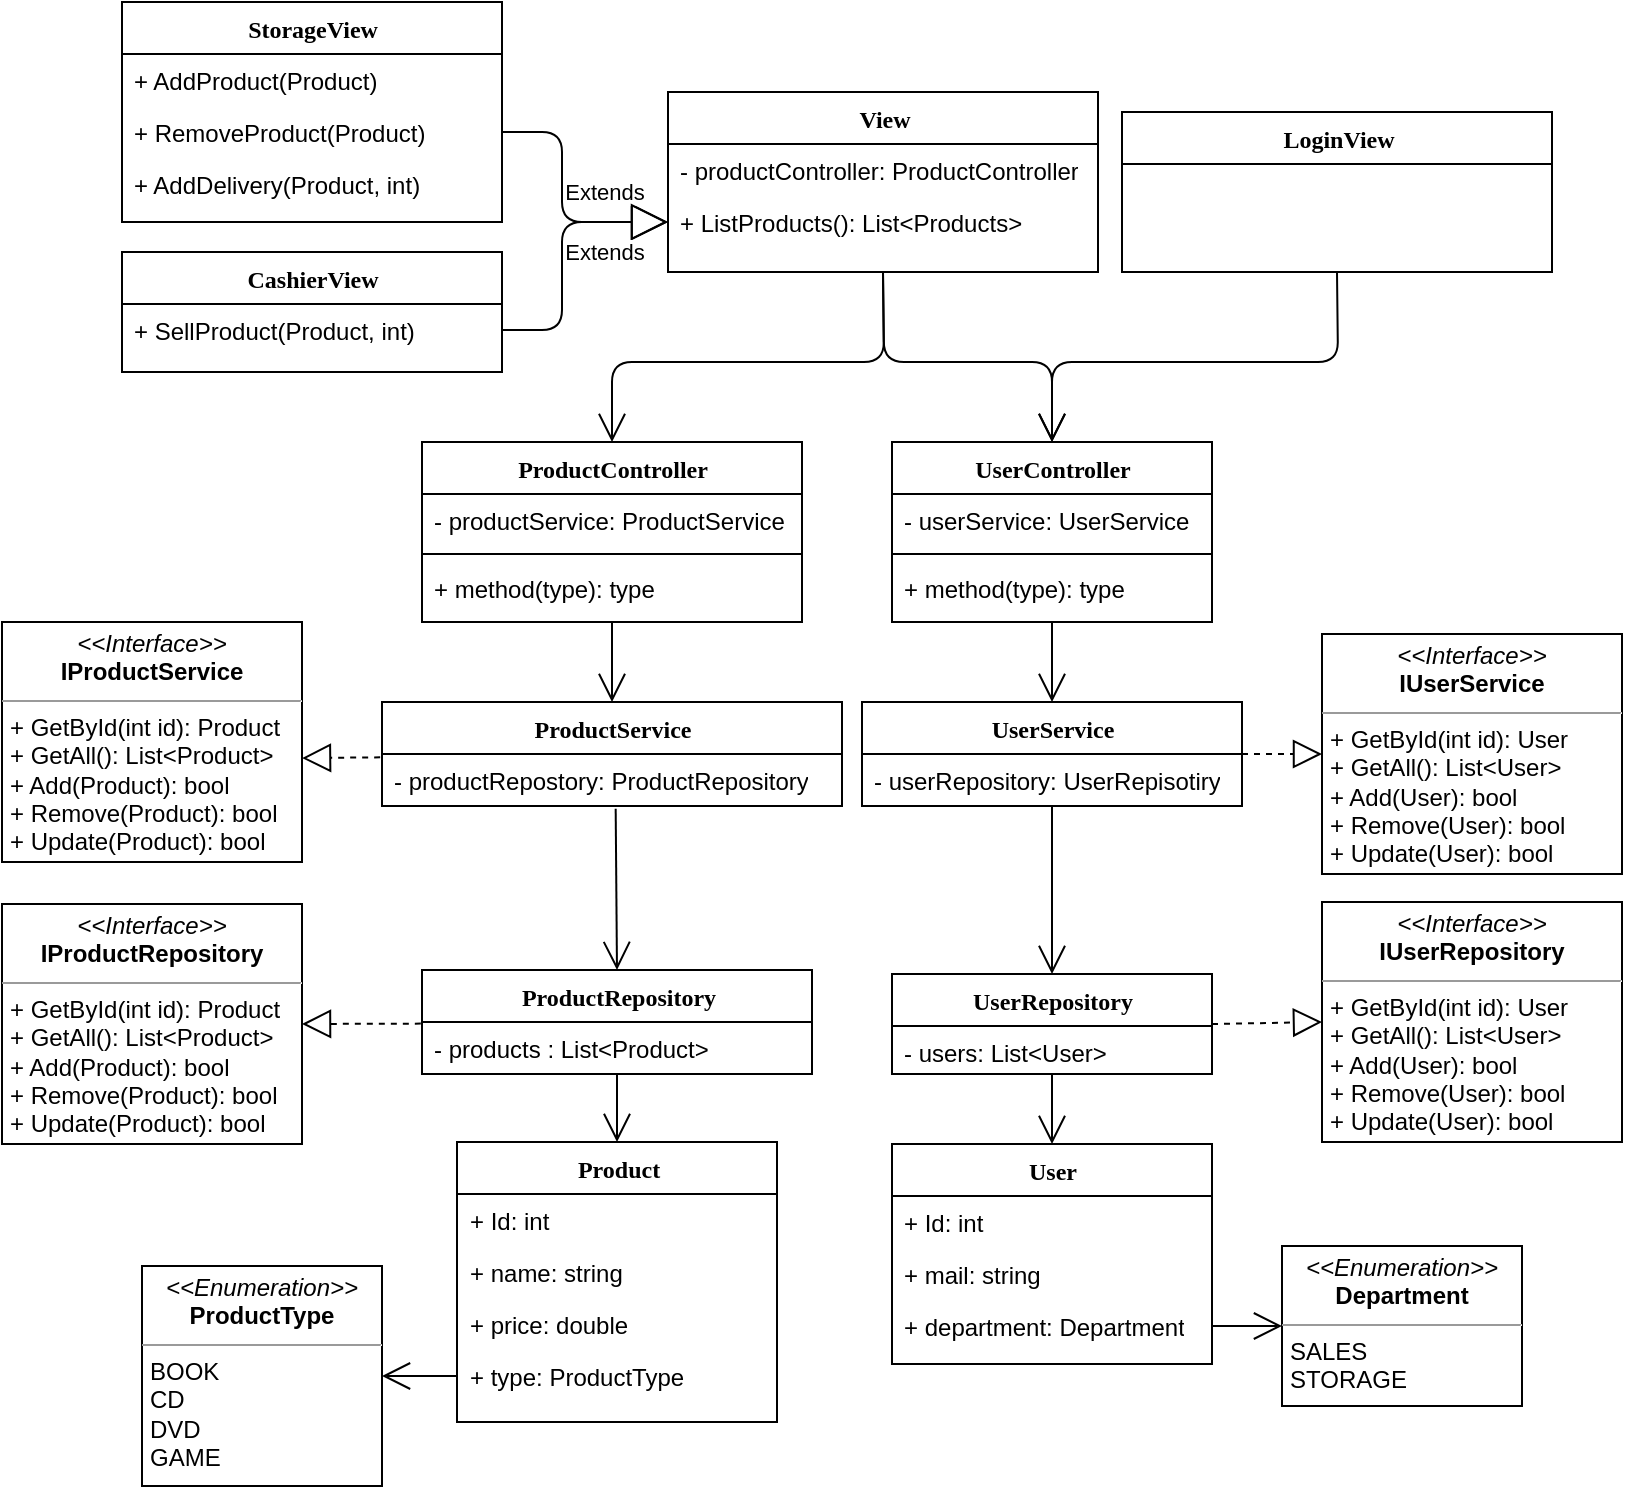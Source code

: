 <mxfile version="12.8.1" type="device"><diagram name="Page-1" id="9f46799a-70d6-7492-0946-bef42562c5a5"><mxGraphModel dx="1303" dy="1593" grid="1" gridSize="10" guides="1" tooltips="1" connect="1" arrows="1" fold="1" page="1" pageScale="1" pageWidth="1100" pageHeight="850" background="#ffffff" math="0" shadow="0"><root><mxCell id="0"/><mxCell id="1" parent="0"/><mxCell id="78961159f06e98e8-17" value="Product" style="swimlane;html=1;fontStyle=1;align=center;verticalAlign=top;childLayout=stackLayout;horizontal=1;startSize=26;horizontalStack=0;resizeParent=1;resizeLast=0;collapsible=1;marginBottom=0;swimlaneFillColor=#ffffff;rounded=0;shadow=0;comic=0;labelBackgroundColor=none;strokeWidth=1;fillColor=none;fontFamily=Verdana;fontSize=12" parent="1" vertex="1"><mxGeometry x="337.5" y="440" width="160" height="140" as="geometry"/></mxCell><mxCell id="78961159f06e98e8-21" value="+ Id: int" style="text;html=1;strokeColor=none;fillColor=none;align=left;verticalAlign=top;spacingLeft=4;spacingRight=4;whiteSpace=wrap;overflow=hidden;rotatable=0;points=[[0,0.5],[1,0.5]];portConstraint=eastwest;" parent="78961159f06e98e8-17" vertex="1"><mxGeometry y="26" width="160" height="26" as="geometry"/></mxCell><mxCell id="0bkyjAdQQClNHAc4ruux-62" value="+ name: string" style="text;html=1;strokeColor=none;fillColor=none;align=left;verticalAlign=top;spacingLeft=4;spacingRight=4;whiteSpace=wrap;overflow=hidden;rotatable=0;points=[[0,0.5],[1,0.5]];portConstraint=eastwest;" parent="78961159f06e98e8-17" vertex="1"><mxGeometry y="52" width="160" height="26" as="geometry"/></mxCell><mxCell id="0bkyjAdQQClNHAc4ruux-63" value="+ price: double" style="text;html=1;strokeColor=none;fillColor=none;align=left;verticalAlign=top;spacingLeft=4;spacingRight=4;whiteSpace=wrap;overflow=hidden;rotatable=0;points=[[0,0.5],[1,0.5]];portConstraint=eastwest;" parent="78961159f06e98e8-17" vertex="1"><mxGeometry y="78" width="160" height="26" as="geometry"/></mxCell><mxCell id="EcRTs48C65KYlkjp_YQp-9" value="+ type: ProductType" style="text;html=1;strokeColor=none;fillColor=none;align=left;verticalAlign=top;spacingLeft=4;spacingRight=4;whiteSpace=wrap;overflow=hidden;rotatable=0;points=[[0,0.5],[1,0.5]];portConstraint=eastwest;" vertex="1" parent="78961159f06e98e8-17"><mxGeometry y="104" width="160" height="26" as="geometry"/></mxCell><mxCell id="78961159f06e98e8-30" value="ProductController" style="swimlane;html=1;fontStyle=1;align=center;verticalAlign=top;childLayout=stackLayout;horizontal=1;startSize=26;horizontalStack=0;resizeParent=1;resizeLast=0;collapsible=1;marginBottom=0;swimlaneFillColor=#ffffff;rounded=0;shadow=0;comic=0;labelBackgroundColor=none;strokeWidth=1;fillColor=none;fontFamily=Verdana;fontSize=12" parent="1" vertex="1"><mxGeometry x="320" y="90" width="190" height="90" as="geometry"/></mxCell><mxCell id="78961159f06e98e8-31" value="- productService: ProductService" style="text;html=1;strokeColor=none;fillColor=none;align=left;verticalAlign=top;spacingLeft=4;spacingRight=4;whiteSpace=wrap;overflow=hidden;rotatable=0;points=[[0,0.5],[1,0.5]];portConstraint=eastwest;" parent="78961159f06e98e8-30" vertex="1"><mxGeometry y="26" width="190" height="26" as="geometry"/></mxCell><mxCell id="78961159f06e98e8-38" value="" style="line;html=1;strokeWidth=1;fillColor=none;align=left;verticalAlign=middle;spacingTop=-1;spacingLeft=3;spacingRight=3;rotatable=0;labelPosition=right;points=[];portConstraint=eastwest;" parent="78961159f06e98e8-30" vertex="1"><mxGeometry y="52" width="190" height="8" as="geometry"/></mxCell><mxCell id="2uxWiu-USM1Q02Om_RPY-19" value="+ method(type): type" style="text;html=1;strokeColor=none;fillColor=none;align=left;verticalAlign=top;spacingLeft=4;spacingRight=4;whiteSpace=wrap;overflow=hidden;rotatable=0;points=[[0,0.5],[1,0.5]];portConstraint=eastwest;" parent="78961159f06e98e8-30" vertex="1"><mxGeometry y="60" width="190" height="26" as="geometry"/></mxCell><mxCell id="0bkyjAdQQClNHAc4ruux-10" value="UserController" style="swimlane;html=1;fontStyle=1;align=center;verticalAlign=top;childLayout=stackLayout;horizontal=1;startSize=26;horizontalStack=0;resizeParent=1;resizeLast=0;collapsible=1;marginBottom=0;swimlaneFillColor=#ffffff;rounded=0;shadow=0;comic=0;labelBackgroundColor=none;strokeWidth=1;fillColor=none;fontFamily=Verdana;fontSize=12" parent="1" vertex="1"><mxGeometry x="555" y="90" width="160" height="90" as="geometry"/></mxCell><mxCell id="0bkyjAdQQClNHAc4ruux-11" value="- userService: UserService" style="text;html=1;strokeColor=none;fillColor=none;align=left;verticalAlign=top;spacingLeft=4;spacingRight=4;whiteSpace=wrap;overflow=hidden;rotatable=0;points=[[0,0.5],[1,0.5]];portConstraint=eastwest;" parent="0bkyjAdQQClNHAc4ruux-10" vertex="1"><mxGeometry y="26" width="160" height="26" as="geometry"/></mxCell><mxCell id="0bkyjAdQQClNHAc4ruux-16" value="" style="line;html=1;strokeWidth=1;fillColor=none;align=left;verticalAlign=middle;spacingTop=-1;spacingLeft=3;spacingRight=3;rotatable=0;labelPosition=right;points=[];portConstraint=eastwest;" parent="0bkyjAdQQClNHAc4ruux-10" vertex="1"><mxGeometry y="52" width="160" height="8" as="geometry"/></mxCell><mxCell id="0bkyjAdQQClNHAc4ruux-17" value="+ method(type): type" style="text;html=1;strokeColor=none;fillColor=none;align=left;verticalAlign=top;spacingLeft=4;spacingRight=4;whiteSpace=wrap;overflow=hidden;rotatable=0;points=[[0,0.5],[1,0.5]];portConstraint=eastwest;" parent="0bkyjAdQQClNHAc4ruux-10" vertex="1"><mxGeometry y="60" width="160" height="26" as="geometry"/></mxCell><mxCell id="0bkyjAdQQClNHAc4ruux-19" value="View" style="swimlane;html=1;fontStyle=1;align=center;verticalAlign=top;childLayout=stackLayout;horizontal=1;startSize=26;horizontalStack=0;resizeParent=1;resizeLast=0;collapsible=1;marginBottom=0;swimlaneFillColor=#ffffff;rounded=0;shadow=0;comic=0;labelBackgroundColor=none;strokeWidth=1;fillColor=none;fontFamily=Verdana;fontSize=12" parent="1" vertex="1"><mxGeometry x="443" y="-85" width="215" height="90" as="geometry"/></mxCell><mxCell id="0bkyjAdQQClNHAc4ruux-20" value="- productController: ProductController" style="text;html=1;strokeColor=none;fillColor=none;align=left;verticalAlign=top;spacingLeft=4;spacingRight=4;whiteSpace=wrap;overflow=hidden;rotatable=0;points=[[0,0.5],[1,0.5]];portConstraint=eastwest;" parent="0bkyjAdQQClNHAc4ruux-19" vertex="1"><mxGeometry y="26" width="215" height="26" as="geometry"/></mxCell><mxCell id="0bkyjAdQQClNHAc4ruux-26" value="+ ListProducts(): List&amp;lt;Products&amp;gt;" style="text;html=1;strokeColor=none;fillColor=none;align=left;verticalAlign=top;spacingLeft=4;spacingRight=4;whiteSpace=wrap;overflow=hidden;rotatable=0;points=[[0,0.5],[1,0.5]];portConstraint=eastwest;" parent="0bkyjAdQQClNHAc4ruux-19" vertex="1"><mxGeometry y="52" width="215" height="26" as="geometry"/></mxCell><mxCell id="0bkyjAdQQClNHAc4ruux-28" value="UserService" style="swimlane;html=1;fontStyle=1;align=center;verticalAlign=top;childLayout=stackLayout;horizontal=1;startSize=26;horizontalStack=0;resizeParent=1;resizeLast=0;collapsible=1;marginBottom=0;swimlaneFillColor=#ffffff;rounded=0;shadow=0;comic=0;labelBackgroundColor=none;strokeWidth=1;fillColor=none;fontFamily=Verdana;fontSize=12" parent="1" vertex="1"><mxGeometry x="540" y="220" width="190" height="52" as="geometry"/></mxCell><mxCell id="0bkyjAdQQClNHAc4ruux-29" value="- userRepository: UserRepisotiry" style="text;html=1;strokeColor=none;fillColor=none;align=left;verticalAlign=top;spacingLeft=4;spacingRight=4;whiteSpace=wrap;overflow=hidden;rotatable=0;points=[[0,0.5],[1,0.5]];portConstraint=eastwest;" parent="0bkyjAdQQClNHAc4ruux-28" vertex="1"><mxGeometry y="26" width="190" height="26" as="geometry"/></mxCell><mxCell id="0bkyjAdQQClNHAc4ruux-37" value="ProductRepository" style="swimlane;html=1;fontStyle=1;align=center;verticalAlign=top;childLayout=stackLayout;horizontal=1;startSize=26;horizontalStack=0;resizeParent=1;resizeLast=0;collapsible=1;marginBottom=0;swimlaneFillColor=#ffffff;rounded=0;shadow=0;comic=0;labelBackgroundColor=none;strokeWidth=1;fillColor=none;fontFamily=Verdana;fontSize=12" parent="1" vertex="1"><mxGeometry x="320" y="354" width="195" height="52" as="geometry"/></mxCell><mxCell id="0bkyjAdQQClNHAc4ruux-38" value="- products : List&amp;lt;Product&amp;gt;" style="text;html=1;strokeColor=none;fillColor=none;align=left;verticalAlign=top;spacingLeft=4;spacingRight=4;whiteSpace=wrap;overflow=hidden;rotatable=0;points=[[0,0.5],[1,0.5]];portConstraint=eastwest;" parent="0bkyjAdQQClNHAc4ruux-37" vertex="1"><mxGeometry y="26" width="195" height="26" as="geometry"/></mxCell><mxCell id="0bkyjAdQQClNHAc4ruux-47" value="ProductService" style="swimlane;html=1;fontStyle=1;align=center;verticalAlign=top;childLayout=stackLayout;horizontal=1;startSize=26;horizontalStack=0;resizeParent=1;resizeLast=0;collapsible=1;marginBottom=0;swimlaneFillColor=#ffffff;rounded=0;shadow=0;comic=0;labelBackgroundColor=none;strokeWidth=1;fillColor=none;fontFamily=Verdana;fontSize=12" parent="1" vertex="1"><mxGeometry x="300" y="220" width="230" height="52" as="geometry"/></mxCell><mxCell id="0bkyjAdQQClNHAc4ruux-48" value="- productRepostory: ProductRepository" style="text;html=1;strokeColor=none;fillColor=none;align=left;verticalAlign=top;spacingLeft=4;spacingRight=4;whiteSpace=wrap;overflow=hidden;rotatable=0;points=[[0,0.5],[1,0.5]];portConstraint=eastwest;" parent="0bkyjAdQQClNHAc4ruux-47" vertex="1"><mxGeometry y="26" width="230" height="26" as="geometry"/></mxCell><mxCell id="0bkyjAdQQClNHAc4ruux-57" value="UserRepository" style="swimlane;html=1;fontStyle=1;align=center;verticalAlign=top;childLayout=stackLayout;horizontal=1;startSize=26;horizontalStack=0;resizeParent=1;resizeLast=0;collapsible=1;marginBottom=0;swimlaneFillColor=#ffffff;rounded=0;shadow=0;comic=0;labelBackgroundColor=none;strokeWidth=1;fillColor=none;fontFamily=Verdana;fontSize=12" parent="1" vertex="1"><mxGeometry x="555" y="356" width="160" height="50" as="geometry"/></mxCell><mxCell id="0bkyjAdQQClNHAc4ruux-58" value="- users: List&amp;lt;User&amp;gt;" style="text;html=1;strokeColor=none;fillColor=none;align=left;verticalAlign=top;spacingLeft=4;spacingRight=4;whiteSpace=wrap;overflow=hidden;rotatable=0;points=[[0,0.5],[1,0.5]];portConstraint=eastwest;" parent="0bkyjAdQQClNHAc4ruux-57" vertex="1"><mxGeometry y="26" width="160" height="24" as="geometry"/></mxCell><mxCell id="0bkyjAdQQClNHAc4ruux-64" value="" style="endArrow=open;endFill=1;endSize=12;html=1;entryX=0.5;entryY=0;entryDx=0;entryDy=0;exitX=0.5;exitY=1;exitDx=0;exitDy=0;" parent="1" source="78961159f06e98e8-30" target="0bkyjAdQQClNHAc4ruux-47" edge="1"><mxGeometry width="160" relative="1" as="geometry"><mxPoint x="405" y="230" as="sourcePoint"/><mxPoint x="350" y="190" as="targetPoint"/></mxGeometry></mxCell><mxCell id="0bkyjAdQQClNHAc4ruux-65" value="" style="endArrow=open;endFill=1;endSize=12;html=1;entryX=0.5;entryY=0;entryDx=0;entryDy=0;exitX=0.508;exitY=1.054;exitDx=0;exitDy=0;exitPerimeter=0;" parent="1" source="0bkyjAdQQClNHAc4ruux-48" target="0bkyjAdQQClNHAc4ruux-37" edge="1"><mxGeometry width="160" relative="1" as="geometry"><mxPoint x="400" y="300" as="sourcePoint"/><mxPoint x="370" y="440" as="targetPoint"/></mxGeometry></mxCell><mxCell id="2uxWiu-USM1Q02Om_RPY-1" value="" style="endArrow=open;endFill=1;endSize=12;html=1;entryX=0.5;entryY=0;entryDx=0;entryDy=0;exitX=0.5;exitY=1;exitDx=0;exitDy=0;" parent="1" source="0bkyjAdQQClNHAc4ruux-19" target="78961159f06e98e8-30" edge="1"><mxGeometry width="160" relative="1" as="geometry"><mxPoint x="560" y="-50" as="sourcePoint"/><mxPoint x="430" y="50" as="targetPoint"/><Array as="points"><mxPoint x="551" y="50"/><mxPoint x="415" y="50"/></Array></mxGeometry></mxCell><mxCell id="2uxWiu-USM1Q02Om_RPY-2" value="" style="endArrow=open;endFill=1;endSize=12;html=1;entryX=0.5;entryY=0;entryDx=0;entryDy=0;exitX=0.5;exitY=1;exitDx=0;exitDy=0;" parent="1" source="0bkyjAdQQClNHAc4ruux-19" target="0bkyjAdQQClNHAc4ruux-10" edge="1"><mxGeometry width="160" relative="1" as="geometry"><mxPoint x="560" y="-50" as="sourcePoint"/><mxPoint x="790" y="140" as="targetPoint"/><Array as="points"><mxPoint x="551" y="50"/><mxPoint x="635" y="50"/></Array></mxGeometry></mxCell><mxCell id="2uxWiu-USM1Q02Om_RPY-3" value="" style="endArrow=open;endFill=1;endSize=12;html=1;exitX=0.5;exitY=1;exitDx=0;exitDy=0;entryX=0.5;entryY=0;entryDx=0;entryDy=0;" parent="1" source="0bkyjAdQQClNHAc4ruux-37" target="78961159f06e98e8-17" edge="1"><mxGeometry width="160" relative="1" as="geometry"><mxPoint x="160" y="500" as="sourcePoint"/><mxPoint x="320" y="500" as="targetPoint"/></mxGeometry></mxCell><mxCell id="2uxWiu-USM1Q02Om_RPY-4" value="" style="endArrow=open;endFill=1;endSize=12;html=1;exitX=0.5;exitY=1;exitDx=0;exitDy=0;entryX=0.5;entryY=0;entryDx=0;entryDy=0;" parent="1" source="0bkyjAdQQClNHAc4ruux-10" target="0bkyjAdQQClNHAc4ruux-28" edge="1"><mxGeometry width="160" relative="1" as="geometry"><mxPoint x="513" y="200" as="sourcePoint"/><mxPoint x="620" y="220" as="targetPoint"/></mxGeometry></mxCell><mxCell id="2uxWiu-USM1Q02Om_RPY-5" value="" style="endArrow=open;endFill=1;endSize=12;html=1;entryX=0.5;entryY=0;entryDx=0;entryDy=0;" parent="1" source="0bkyjAdQQClNHAc4ruux-29" target="0bkyjAdQQClNHAc4ruux-57" edge="1"><mxGeometry width="160" relative="1" as="geometry"><mxPoint x="580" y="283" as="sourcePoint"/><mxPoint x="893" y="360" as="targetPoint"/></mxGeometry></mxCell><mxCell id="2uxWiu-USM1Q02Om_RPY-7" value="" style="endArrow=open;endFill=1;endSize=12;html=1;entryX=0.5;entryY=0;entryDx=0;entryDy=0;" parent="1" source="0bkyjAdQQClNHAc4ruux-58" target="EcRTs48C65KYlkjp_YQp-31" edge="1"><mxGeometry width="160" relative="1" as="geometry"><mxPoint x="619.36" y="440.938" as="sourcePoint"/><mxPoint x="609.616" y="500" as="targetPoint"/></mxGeometry></mxCell><mxCell id="2uxWiu-USM1Q02Om_RPY-9" value="&lt;p style=&quot;margin: 0px ; margin-top: 4px ; text-align: center&quot;&gt;&lt;i&gt;&amp;lt;&amp;lt;Interface&amp;gt;&amp;gt;&lt;/i&gt;&lt;br&gt;&lt;b&gt;IProductRepository&lt;/b&gt;&lt;/p&gt;&lt;hr size=&quot;1&quot;&gt;&lt;p style=&quot;margin: 0px ; margin-left: 4px&quot;&gt;+ GetById(int id): Product&lt;/p&gt;&lt;p style=&quot;margin: 0px ; margin-left: 4px&quot;&gt;+ GetAll(): List&amp;lt;Product&amp;gt;&lt;/p&gt;&lt;p style=&quot;margin: 0px ; margin-left: 4px&quot;&gt;+ Add(Product): bool&lt;/p&gt;&lt;p style=&quot;margin: 0px ; margin-left: 4px&quot;&gt;+ Remove(Product): bool&lt;/p&gt;&lt;p style=&quot;margin: 0px ; margin-left: 4px&quot;&gt;+ Update(Product): bool&lt;/p&gt;" style="verticalAlign=top;align=left;overflow=fill;fontSize=12;fontFamily=Helvetica;html=1;" parent="1" vertex="1"><mxGeometry x="110" y="321" width="150" height="120" as="geometry"/></mxCell><mxCell id="2uxWiu-USM1Q02Om_RPY-13" value="" style="endArrow=block;dashed=1;endFill=0;endSize=12;html=1;entryX=1;entryY=0.5;entryDx=0;entryDy=0;exitX=-0.003;exitY=0.031;exitDx=0;exitDy=0;exitPerimeter=0;" parent="1" source="0bkyjAdQQClNHAc4ruux-38" target="2uxWiu-USM1Q02Om_RPY-9" edge="1"><mxGeometry width="160" relative="1" as="geometry"><mxPoint x="100" y="620" as="sourcePoint"/><mxPoint x="260" y="620" as="targetPoint"/></mxGeometry></mxCell><mxCell id="2uxWiu-USM1Q02Om_RPY-14" value="" style="endArrow=block;dashed=1;endFill=0;endSize=12;html=1;exitX=-0.004;exitY=0.064;exitDx=0;exitDy=0;exitPerimeter=0;entryX=1;entryY=0.567;entryDx=0;entryDy=0;entryPerimeter=0;" parent="1" source="0bkyjAdQQClNHAc4ruux-48" target="EcRTs48C65KYlkjp_YQp-1" edge="1"><mxGeometry width="160" relative="1" as="geometry"><mxPoint x="230" y="200" as="sourcePoint"/><mxPoint x="260" y="276" as="targetPoint"/></mxGeometry></mxCell><mxCell id="2uxWiu-USM1Q02Om_RPY-18" value="&lt;p style=&quot;margin: 0px ; margin-top: 4px ; text-align: center&quot;&gt;&lt;i&gt;&amp;lt;&amp;lt;Enumeration&amp;gt;&amp;gt;&lt;/i&gt;&lt;br&gt;&lt;b&gt;ProductType&lt;/b&gt;&lt;/p&gt;&lt;hr size=&quot;1&quot;&gt;&lt;p style=&quot;margin: 0px ; margin-left: 4px&quot;&gt;BOOK&lt;/p&gt;&lt;p style=&quot;margin: 0px ; margin-left: 4px&quot;&gt;CD&lt;/p&gt;&lt;p style=&quot;margin: 0px ; margin-left: 4px&quot;&gt;DVD&lt;/p&gt;&lt;p style=&quot;margin: 0px ; margin-left: 4px&quot;&gt;GAME&lt;/p&gt;" style="verticalAlign=top;align=left;overflow=fill;fontSize=12;fontFamily=Helvetica;html=1;" parent="1" vertex="1"><mxGeometry x="180" y="502" width="120" height="110" as="geometry"/></mxCell><mxCell id="EcRTs48C65KYlkjp_YQp-1" value="&lt;p style=&quot;margin: 0px ; margin-top: 4px ; text-align: center&quot;&gt;&lt;i&gt;&amp;lt;&amp;lt;Interface&amp;gt;&amp;gt;&lt;/i&gt;&lt;br&gt;&lt;b&gt;IProductService&lt;/b&gt;&lt;/p&gt;&lt;hr size=&quot;1&quot;&gt;&lt;p style=&quot;margin: 0px ; margin-left: 4px&quot;&gt;+ GetById(int id): Product&lt;/p&gt;&lt;p style=&quot;margin: 0px ; margin-left: 4px&quot;&gt;+ GetAll(): List&amp;lt;Product&amp;gt;&lt;/p&gt;&lt;p style=&quot;margin: 0px ; margin-left: 4px&quot;&gt;+ Add(Product): bool&lt;/p&gt;&lt;p style=&quot;margin: 0px ; margin-left: 4px&quot;&gt;+ Remove(Product): bool&lt;/p&gt;&lt;p style=&quot;margin: 0px ; margin-left: 4px&quot;&gt;+ Update(Product): bool&lt;/p&gt;" style="verticalAlign=top;align=left;overflow=fill;fontSize=12;fontFamily=Helvetica;html=1;" vertex="1" parent="1"><mxGeometry x="110" y="180" width="150" height="120" as="geometry"/></mxCell><mxCell id="EcRTs48C65KYlkjp_YQp-2" value="" style="endArrow=open;endFill=1;endSize=12;html=1;entryX=1;entryY=0.5;entryDx=0;entryDy=0;exitX=0;exitY=0.5;exitDx=0;exitDy=0;" edge="1" parent="1" source="EcRTs48C65KYlkjp_YQp-9" target="2uxWiu-USM1Q02Om_RPY-18"><mxGeometry width="160" relative="1" as="geometry"><mxPoint x="360" y="630" as="sourcePoint"/><mxPoint x="460" y="630" as="targetPoint"/></mxGeometry></mxCell><mxCell id="EcRTs48C65KYlkjp_YQp-10" value="StorageView" style="swimlane;html=1;fontStyle=1;align=center;verticalAlign=top;childLayout=stackLayout;horizontal=1;startSize=26;horizontalStack=0;resizeParent=1;resizeLast=0;collapsible=1;marginBottom=0;swimlaneFillColor=#ffffff;rounded=0;shadow=0;comic=0;labelBackgroundColor=none;strokeWidth=1;fillColor=none;fontFamily=Verdana;fontSize=12" vertex="1" parent="1"><mxGeometry x="170" y="-130" width="190" height="110" as="geometry"/></mxCell><mxCell id="EcRTs48C65KYlkjp_YQp-13" value="+ AddProduct(Product)" style="text;html=1;strokeColor=none;fillColor=none;align=left;verticalAlign=top;spacingLeft=4;spacingRight=4;whiteSpace=wrap;overflow=hidden;rotatable=0;points=[[0,0.5],[1,0.5]];portConstraint=eastwest;" vertex="1" parent="EcRTs48C65KYlkjp_YQp-10"><mxGeometry y="26" width="190" height="26" as="geometry"/></mxCell><mxCell id="EcRTs48C65KYlkjp_YQp-14" value="+ RemoveProduct(Product)" style="text;html=1;strokeColor=none;fillColor=none;align=left;verticalAlign=top;spacingLeft=4;spacingRight=4;whiteSpace=wrap;overflow=hidden;rotatable=0;points=[[0,0.5],[1,0.5]];portConstraint=eastwest;" vertex="1" parent="EcRTs48C65KYlkjp_YQp-10"><mxGeometry y="52" width="190" height="26" as="geometry"/></mxCell><mxCell id="EcRTs48C65KYlkjp_YQp-27" value="+ AddDelivery(Product, int)" style="text;html=1;strokeColor=none;fillColor=none;align=left;verticalAlign=top;spacingLeft=4;spacingRight=4;whiteSpace=wrap;overflow=hidden;rotatable=0;points=[[0,0.5],[1,0.5]];portConstraint=eastwest;" vertex="1" parent="EcRTs48C65KYlkjp_YQp-10"><mxGeometry y="78" width="190" height="26" as="geometry"/></mxCell><mxCell id="EcRTs48C65KYlkjp_YQp-19" value="CashierView" style="swimlane;html=1;fontStyle=1;align=center;verticalAlign=top;childLayout=stackLayout;horizontal=1;startSize=26;horizontalStack=0;resizeParent=1;resizeLast=0;collapsible=1;marginBottom=0;swimlaneFillColor=#ffffff;rounded=0;shadow=0;comic=0;labelBackgroundColor=none;strokeWidth=1;fillColor=none;fontFamily=Verdana;fontSize=12" vertex="1" parent="1"><mxGeometry x="170" y="-5" width="190" height="60" as="geometry"/></mxCell><mxCell id="EcRTs48C65KYlkjp_YQp-22" value="+ SellProduct(Product, int)" style="text;html=1;strokeColor=none;fillColor=none;align=left;verticalAlign=top;spacingLeft=4;spacingRight=4;whiteSpace=wrap;overflow=hidden;rotatable=0;points=[[0,0.5],[1,0.5]];portConstraint=eastwest;" vertex="1" parent="EcRTs48C65KYlkjp_YQp-19"><mxGeometry y="26" width="190" height="26" as="geometry"/></mxCell><mxCell id="EcRTs48C65KYlkjp_YQp-28" value="Extends" style="endArrow=block;endSize=16;endFill=0;html=1;exitX=1;exitY=0.5;exitDx=0;exitDy=0;entryX=0;entryY=0.5;entryDx=0;entryDy=0;" edge="1" parent="1" source="EcRTs48C65KYlkjp_YQp-14" target="0bkyjAdQQClNHAc4ruux-26"><mxGeometry x="0.5" y="15" width="160" relative="1" as="geometry"><mxPoint x="350" y="-155" as="sourcePoint"/><mxPoint x="510" y="-155" as="targetPoint"/><Array as="points"><mxPoint x="390" y="-65"/><mxPoint x="390" y="-20"/></Array><mxPoint as="offset"/></mxGeometry></mxCell><mxCell id="EcRTs48C65KYlkjp_YQp-30" value="Extends" style="endArrow=block;endSize=16;endFill=0;html=1;exitX=1;exitY=0.5;exitDx=0;exitDy=0;entryX=0;entryY=0.5;entryDx=0;entryDy=0;" edge="1" parent="1" source="EcRTs48C65KYlkjp_YQp-22" target="0bkyjAdQQClNHAc4ruux-26"><mxGeometry x="0.53" y="-15" width="160" relative="1" as="geometry"><mxPoint x="370" y="-55" as="sourcePoint"/><mxPoint x="460" y="15" as="targetPoint"/><Array as="points"><mxPoint x="390" y="34"/><mxPoint x="390" y="-20"/></Array><mxPoint as="offset"/></mxGeometry></mxCell><mxCell id="EcRTs48C65KYlkjp_YQp-31" value="User" style="swimlane;html=1;fontStyle=1;align=center;verticalAlign=top;childLayout=stackLayout;horizontal=1;startSize=26;horizontalStack=0;resizeParent=1;resizeLast=0;collapsible=1;marginBottom=0;swimlaneFillColor=#ffffff;rounded=0;shadow=0;comic=0;labelBackgroundColor=none;strokeWidth=1;fillColor=none;fontFamily=Verdana;fontSize=12" vertex="1" parent="1"><mxGeometry x="555" y="441" width="160" height="110" as="geometry"/></mxCell><mxCell id="EcRTs48C65KYlkjp_YQp-32" value="+ Id: int" style="text;html=1;strokeColor=none;fillColor=none;align=left;verticalAlign=top;spacingLeft=4;spacingRight=4;whiteSpace=wrap;overflow=hidden;rotatable=0;points=[[0,0.5],[1,0.5]];portConstraint=eastwest;" vertex="1" parent="EcRTs48C65KYlkjp_YQp-31"><mxGeometry y="26" width="160" height="26" as="geometry"/></mxCell><mxCell id="EcRTs48C65KYlkjp_YQp-33" value="+ mail: string" style="text;html=1;strokeColor=none;fillColor=none;align=left;verticalAlign=top;spacingLeft=4;spacingRight=4;whiteSpace=wrap;overflow=hidden;rotatable=0;points=[[0,0.5],[1,0.5]];portConstraint=eastwest;" vertex="1" parent="EcRTs48C65KYlkjp_YQp-31"><mxGeometry y="52" width="160" height="26" as="geometry"/></mxCell><mxCell id="EcRTs48C65KYlkjp_YQp-39" value="+ department: Department" style="text;html=1;strokeColor=none;fillColor=none;align=left;verticalAlign=top;spacingLeft=4;spacingRight=4;whiteSpace=wrap;overflow=hidden;rotatable=0;points=[[0,0.5],[1,0.5]];portConstraint=eastwest;" vertex="1" parent="EcRTs48C65KYlkjp_YQp-31"><mxGeometry y="78" width="160" height="26" as="geometry"/></mxCell><mxCell id="EcRTs48C65KYlkjp_YQp-38" value="&lt;p style=&quot;margin: 0px ; margin-top: 4px ; text-align: center&quot;&gt;&lt;i&gt;&amp;lt;&amp;lt;Enumeration&amp;gt;&amp;gt;&lt;/i&gt;&lt;br&gt;&lt;b&gt;Department&lt;/b&gt;&lt;/p&gt;&lt;hr size=&quot;1&quot;&gt;&lt;p style=&quot;margin: 0px ; margin-left: 4px&quot;&gt;SALES&lt;/p&gt;&lt;p style=&quot;margin: 0px ; margin-left: 4px&quot;&gt;&lt;span&gt;STORAGE&lt;/span&gt;&lt;/p&gt;" style="verticalAlign=top;align=left;overflow=fill;fontSize=12;fontFamily=Helvetica;html=1;" vertex="1" parent="1"><mxGeometry x="750" y="492" width="120" height="80" as="geometry"/></mxCell><mxCell id="EcRTs48C65KYlkjp_YQp-40" value="" style="endArrow=open;endFill=1;endSize=12;html=1;entryX=0;entryY=0.5;entryDx=0;entryDy=0;exitX=1;exitY=0.5;exitDx=0;exitDy=0;" edge="1" parent="1" source="EcRTs48C65KYlkjp_YQp-39" target="EcRTs48C65KYlkjp_YQp-38"><mxGeometry width="160" relative="1" as="geometry"><mxPoint x="820.5" y="490.0" as="sourcePoint"/><mxPoint x="743" y="490" as="targetPoint"/></mxGeometry></mxCell><mxCell id="EcRTs48C65KYlkjp_YQp-41" value="LoginView" style="swimlane;html=1;fontStyle=1;align=center;verticalAlign=top;childLayout=stackLayout;horizontal=1;startSize=26;horizontalStack=0;resizeParent=1;resizeLast=0;collapsible=1;marginBottom=0;swimlaneFillColor=#ffffff;rounded=0;shadow=0;comic=0;labelBackgroundColor=none;strokeWidth=1;fillColor=none;fontFamily=Verdana;fontSize=12" vertex="1" parent="1"><mxGeometry x="670" y="-75" width="215" height="80" as="geometry"/></mxCell><mxCell id="EcRTs48C65KYlkjp_YQp-45" value="" style="endArrow=open;endFill=1;endSize=12;html=1;exitX=0.5;exitY=1;exitDx=0;exitDy=0;entryX=0.5;entryY=0;entryDx=0;entryDy=0;" edge="1" parent="1" source="EcRTs48C65KYlkjp_YQp-41" target="0bkyjAdQQClNHAc4ruux-10"><mxGeometry width="160" relative="1" as="geometry"><mxPoint x="636.25" y="40" as="sourcePoint"/><mxPoint x="710" y="50" as="targetPoint"/><Array as="points"><mxPoint x="778" y="50"/><mxPoint x="635" y="50"/></Array></mxGeometry></mxCell><mxCell id="EcRTs48C65KYlkjp_YQp-51" value="&lt;p style=&quot;margin: 0px ; margin-top: 4px ; text-align: center&quot;&gt;&lt;i&gt;&amp;lt;&amp;lt;Interface&amp;gt;&amp;gt;&lt;/i&gt;&lt;br&gt;&lt;b&gt;IUserRepository&lt;/b&gt;&lt;/p&gt;&lt;hr size=&quot;1&quot;&gt;&lt;p style=&quot;margin: 0px ; margin-left: 4px&quot;&gt;+ GetById(int id): User&lt;/p&gt;&lt;p style=&quot;margin: 0px ; margin-left: 4px&quot;&gt;+ GetAll(): List&amp;lt;User&amp;gt;&lt;/p&gt;&lt;p style=&quot;margin: 0px ; margin-left: 4px&quot;&gt;+ Add(User): bool&lt;/p&gt;&lt;p style=&quot;margin: 0px ; margin-left: 4px&quot;&gt;+ Remove(User): bool&lt;/p&gt;&lt;p style=&quot;margin: 0px ; margin-left: 4px&quot;&gt;+ Update(User): bool&lt;/p&gt;" style="verticalAlign=top;align=left;overflow=fill;fontSize=12;fontFamily=Helvetica;html=1;" vertex="1" parent="1"><mxGeometry x="770" y="320" width="150" height="120" as="geometry"/></mxCell><mxCell id="EcRTs48C65KYlkjp_YQp-52" value="&lt;p style=&quot;margin: 0px ; margin-top: 4px ; text-align: center&quot;&gt;&lt;i&gt;&amp;lt;&amp;lt;Interface&amp;gt;&amp;gt;&lt;/i&gt;&lt;br&gt;&lt;b&gt;IUserService&lt;/b&gt;&lt;/p&gt;&lt;hr size=&quot;1&quot;&gt;&lt;p style=&quot;margin: 0px ; margin-left: 4px&quot;&gt;+ GetById(int id): User&lt;/p&gt;&lt;p style=&quot;margin: 0px ; margin-left: 4px&quot;&gt;+ GetAll(): List&amp;lt;User&amp;gt;&lt;/p&gt;&lt;p style=&quot;margin: 0px ; margin-left: 4px&quot;&gt;+ Add(User): bool&lt;/p&gt;&lt;p style=&quot;margin: 0px ; margin-left: 4px&quot;&gt;+ Remove(User): bool&lt;/p&gt;&lt;p style=&quot;margin: 0px ; margin-left: 4px&quot;&gt;+ Update(User): bool&lt;/p&gt;" style="verticalAlign=top;align=left;overflow=fill;fontSize=12;fontFamily=Helvetica;html=1;" vertex="1" parent="1"><mxGeometry x="770" y="186" width="150" height="120" as="geometry"/></mxCell><mxCell id="EcRTs48C65KYlkjp_YQp-53" value="" style="endArrow=block;dashed=1;endFill=0;endSize=12;html=1;exitX=1;exitY=0.5;exitDx=0;exitDy=0;entryX=0;entryY=0.5;entryDx=0;entryDy=0;" edge="1" parent="1" source="0bkyjAdQQClNHAc4ruux-28" target="EcRTs48C65KYlkjp_YQp-52"><mxGeometry width="160" relative="1" as="geometry"><mxPoint x="309.08" y="257.664" as="sourcePoint"/><mxPoint x="270" y="258.04" as="targetPoint"/></mxGeometry></mxCell><mxCell id="EcRTs48C65KYlkjp_YQp-54" value="" style="endArrow=block;dashed=1;endFill=0;endSize=12;html=1;entryX=0;entryY=0.5;entryDx=0;entryDy=0;exitX=1;exitY=0.5;exitDx=0;exitDy=0;" edge="1" parent="1" source="0bkyjAdQQClNHAc4ruux-57" target="EcRTs48C65KYlkjp_YQp-51"><mxGeometry width="160" relative="1" as="geometry"><mxPoint x="720" y="380" as="sourcePoint"/><mxPoint x="790" y="220" as="targetPoint"/></mxGeometry></mxCell></root></mxGraphModel></diagram></mxfile>